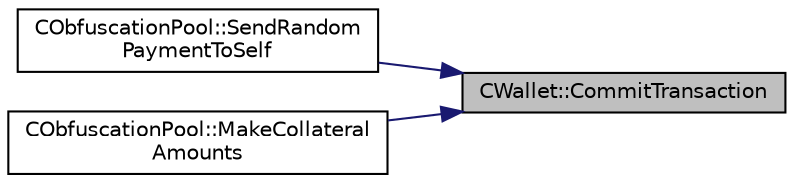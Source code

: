 digraph "CWallet::CommitTransaction"
{
 // LATEX_PDF_SIZE
  edge [fontname="Helvetica",fontsize="10",labelfontname="Helvetica",labelfontsize="10"];
  node [fontname="Helvetica",fontsize="10",shape=record];
  rankdir="RL";
  Node4 [label="CWallet::CommitTransaction",height=0.2,width=0.4,color="black", fillcolor="grey75", style="filled", fontcolor="black",tooltip=" "];
  Node4 -> Node5 [dir="back",color="midnightblue",fontsize="10",style="solid",fontname="Helvetica"];
  Node5 [label="CObfuscationPool::SendRandom\lPaymentToSelf",height=0.2,width=0.4,color="black", fillcolor="white", style="filled",URL="$class_c_obfuscation_pool.html#affb5b52b4711d26bbe8b0278d7bb95e1",tooltip="Used for liquidity providers."];
  Node4 -> Node6 [dir="back",color="midnightblue",fontsize="10",style="solid",fontname="Helvetica"];
  Node6 [label="CObfuscationPool::MakeCollateral\lAmounts",height=0.2,width=0.4,color="black", fillcolor="white", style="filled",URL="$class_c_obfuscation_pool.html#a7496f4e868d633d45b9c92af0cc56ac5",tooltip="Split up large inputs or make fee sized inputs."];
}
